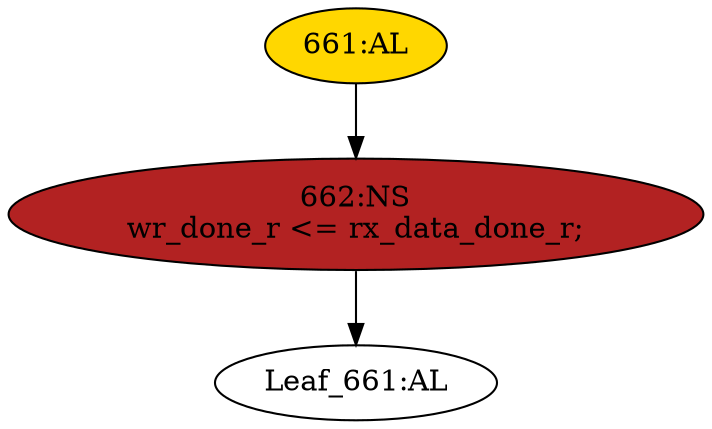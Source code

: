 strict digraph "" {
	node [label="\N"];
	"661:AL"	 [ast="<pyverilog.vparser.ast.Always object at 0x7fa020e2a790>",
		clk_sens=True,
		fillcolor=gold,
		label="661:AL",
		sens="['clk']",
		statements="[]",
		style=filled,
		typ=Always,
		use_var="['rx_data_done_r']"];
	"662:NS"	 [ast="<pyverilog.vparser.ast.NonblockingSubstitution object at 0x7fa020e2a890>",
		fillcolor=firebrick,
		label="662:NS
wr_done_r <= rx_data_done_r;",
		statements="[<pyverilog.vparser.ast.NonblockingSubstitution object at 0x7fa020e2a890>]",
		style=filled,
		typ=NonblockingSubstitution];
	"661:AL" -> "662:NS"	 [cond="[]",
		lineno=None];
	"Leaf_661:AL"	 [def_var="['wr_done_r']",
		label="Leaf_661:AL"];
	"662:NS" -> "Leaf_661:AL"	 [cond="[]",
		lineno=None];
}

